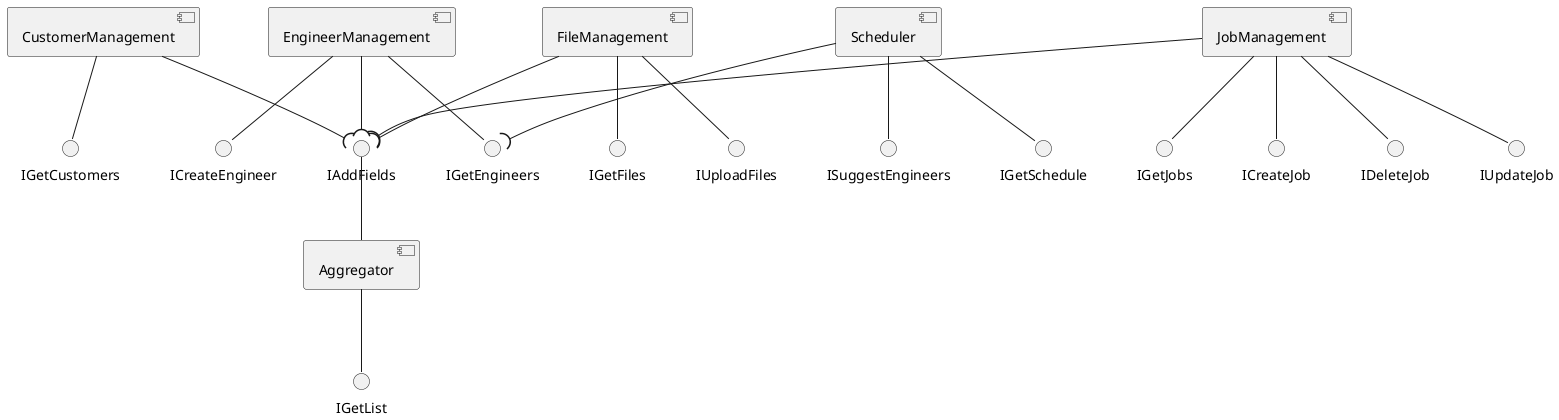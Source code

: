 @startuml
[CustomerManagement] -- IGetCustomers

[EngineerManagement] -- IGetEngineers
[EngineerManagement] -- ICreateEngineer

[FileManagement] -- IGetFiles
[FileManagement] -- IUploadFiles

[JobManagement] -- IGetJobs
[JobManagement] -- ICreateJob
[JobManagement] -- IDeleteJob
[JobManagement] -- IUpdateJob

[Scheduler] -- ISuggestEngineers 
[Scheduler] -- IGetSchedule 
[Scheduler] --( IGetEngineers

[CustomerManagement] --down( IAddFields
[EngineerManagement] --down( IAddFields
[JobManagement] --down( IAddFields 
[FileManagement] --down( IAddFields 

IAddFields -- [Aggregator]
[Aggregator] -- IGetList
@enduml
